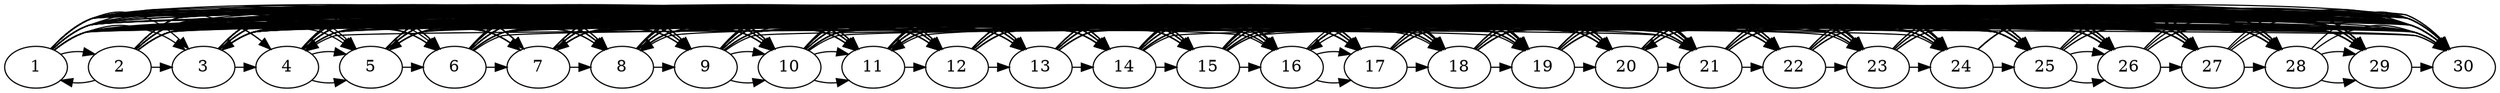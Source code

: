 // The Round Graph
digraph {
	1 [label=1]
	2 [label=2]
	3 [label=3]
	4 [label=4]
	5 [label=5]
	6 [label=6]
	7 [label=7]
	8 [label=8]
	9 [label=9]
	10 [label=10]
	11 [label=11]
	12 [label=12]
	13 [label=13]
	14 [label=14]
	15 [label=15]
	16 [label=16]
	17 [label=17]
	18 [label=18]
	19 [label=19]
	20 [label=20]
	21 [label=21]
	22 [label=22]
	23 [label=23]
	24 [label=24]
	25 [label=25]
	26 [label=26]
	27 [label=27]
	28 [label=28]
	29 [label=29]
	30 [label=30]
	17 -> 7 [constraint=false]
	10 -> 24 [constraint=false]
	15 -> 23 [constraint=false]
	12 -> 28 [constraint=false]
	3 -> 22 [constraint=false]
	19 -> 29 [constraint=false]
	13 -> 25 [constraint=false]
	14 -> 30 [constraint=false]
	9 -> 4 [constraint=false]
	26 -> 8 [constraint=false]
	2 -> 6 [constraint=false]
	18 -> 16 [constraint=false]
	27 -> 5 [constraint=false]
	1 -> 20 [constraint=false]
	21 -> 11 [constraint=false]
	12 -> 17 [constraint=false]
	15 -> 18 [constraint=false]
	29 -> 20 [constraint=false]
	16 -> 8 [constraint=false]
	5 -> 14 [constraint=false]
	22 -> 28 [constraint=false]
	10 -> 26 [constraint=false]
	30 -> 4 [constraint=false]
	2 -> 1 [constraint=false]
	24 -> 11 [constraint=false]
	6 -> 19 [constraint=false]
	13 -> 27 [constraint=false]
	23 -> 25 [constraint=false]
	7 -> 3 [constraint=false]
	9 -> 21 [constraint=false]
	1 [label=1]
	2 [label=2]
	3 [label=3]
	4 [label=4]
	5 [label=5]
	6 [label=6]
	7 [label=7]
	8 [label=8]
	9 [label=9]
	10 [label=10]
	11 [label=11]
	12 [label=12]
	13 [label=13]
	14 [label=14]
	15 [label=15]
	16 [label=16]
	17 [label=17]
	18 [label=18]
	19 [label=19]
	20 [label=20]
	21 [label=21]
	22 [label=22]
	23 [label=23]
	24 [label=24]
	25 [label=25]
	26 [label=26]
	27 [label=27]
	28 [label=28]
	29 [label=29]
	30 [label=30]
	1 -> 2 [constraint=false]
	1 -> 3 [constraint=false]
	1 -> 4 [constraint=false]
	1 -> 5 [constraint=false]
	1 -> 6 [constraint=false]
	1 -> 7 [constraint=false]
	1 -> 8 [constraint=false]
	1 -> 9 [constraint=false]
	1 -> 10 [constraint=false]
	1 -> 11 [constraint=false]
	1 -> 12 [constraint=false]
	1 -> 13 [constraint=false]
	1 -> 14 [constraint=false]
	1 -> 15 [constraint=false]
	1 -> 16 [constraint=false]
	1 -> 17 [constraint=false]
	1 -> 18 [constraint=false]
	1 -> 19 [constraint=false]
	1 -> 20 [constraint=false]
	1 -> 21 [constraint=false]
	1 -> 22 [constraint=false]
	1 -> 23 [constraint=false]
	1 -> 24 [constraint=false]
	1 -> 25 [constraint=false]
	1 -> 26 [constraint=false]
	1 -> 27 [constraint=false]
	1 -> 28 [constraint=false]
	1 -> 29 [constraint=false]
	1 -> 30 [constraint=false]
	2 -> 3 [constraint=false]
	2 -> 4 [constraint=false]
	2 -> 5 [constraint=false]
	2 -> 6 [constraint=false]
	2 -> 7 [constraint=false]
	2 -> 8 [constraint=false]
	2 -> 9 [constraint=false]
	2 -> 10 [constraint=false]
	2 -> 11 [constraint=false]
	2 -> 12 [constraint=false]
	2 -> 13 [constraint=false]
	2 -> 14 [constraint=false]
	2 -> 15 [constraint=false]
	2 -> 16 [constraint=false]
	2 -> 17 [constraint=false]
	2 -> 18 [constraint=false]
	2 -> 19 [constraint=false]
	2 -> 20 [constraint=false]
	2 -> 21 [constraint=false]
	2 -> 22 [constraint=false]
	2 -> 23 [constraint=false]
	2 -> 24 [constraint=false]
	2 -> 25 [constraint=false]
	2 -> 26 [constraint=false]
	2 -> 27 [constraint=false]
	2 -> 28 [constraint=false]
	2 -> 29 [constraint=false]
	2 -> 30 [constraint=false]
	3 -> 4 [constraint=false]
	3 -> 5 [constraint=false]
	3 -> 6 [constraint=false]
	3 -> 7 [constraint=false]
	3 -> 8 [constraint=false]
	3 -> 9 [constraint=false]
	3 -> 10 [constraint=false]
	3 -> 11 [constraint=false]
	3 -> 12 [constraint=false]
	3 -> 13 [constraint=false]
	3 -> 14 [constraint=false]
	3 -> 15 [constraint=false]
	3 -> 16 [constraint=false]
	3 -> 17 [constraint=false]
	3 -> 18 [constraint=false]
	3 -> 19 [constraint=false]
	3 -> 20 [constraint=false]
	3 -> 21 [constraint=false]
	3 -> 22 [constraint=false]
	3 -> 23 [constraint=false]
	3 -> 24 [constraint=false]
	3 -> 25 [constraint=false]
	3 -> 26 [constraint=false]
	3 -> 27 [constraint=false]
	3 -> 28 [constraint=false]
	3 -> 29 [constraint=false]
	3 -> 30 [constraint=false]
	4 -> 5 [constraint=false]
	4 -> 6 [constraint=false]
	4 -> 7 [constraint=false]
	4 -> 8 [constraint=false]
	4 -> 9 [constraint=false]
	4 -> 10 [constraint=false]
	4 -> 11 [constraint=false]
	4 -> 12 [constraint=false]
	4 -> 13 [constraint=false]
	4 -> 14 [constraint=false]
	4 -> 15 [constraint=false]
	4 -> 16 [constraint=false]
	4 -> 17 [constraint=false]
	4 -> 18 [constraint=false]
	4 -> 19 [constraint=false]
	4 -> 20 [constraint=false]
	4 -> 21 [constraint=false]
	4 -> 22 [constraint=false]
	4 -> 23 [constraint=false]
	4 -> 24 [constraint=false]
	4 -> 25 [constraint=false]
	4 -> 26 [constraint=false]
	4 -> 27 [constraint=false]
	4 -> 28 [constraint=false]
	4 -> 29 [constraint=false]
	4 -> 30 [constraint=false]
	5 -> 6 [constraint=false]
	5 -> 7 [constraint=false]
	5 -> 8 [constraint=false]
	5 -> 9 [constraint=false]
	5 -> 10 [constraint=false]
	5 -> 11 [constraint=false]
	5 -> 12 [constraint=false]
	5 -> 13 [constraint=false]
	5 -> 14 [constraint=false]
	5 -> 15 [constraint=false]
	5 -> 16 [constraint=false]
	5 -> 17 [constraint=false]
	5 -> 18 [constraint=false]
	5 -> 19 [constraint=false]
	5 -> 20 [constraint=false]
	5 -> 21 [constraint=false]
	5 -> 22 [constraint=false]
	5 -> 23 [constraint=false]
	5 -> 24 [constraint=false]
	5 -> 25 [constraint=false]
	5 -> 26 [constraint=false]
	5 -> 27 [constraint=false]
	5 -> 28 [constraint=false]
	5 -> 29 [constraint=false]
	5 -> 30 [constraint=false]
	6 -> 7 [constraint=false]
	6 -> 8 [constraint=false]
	6 -> 9 [constraint=false]
	6 -> 10 [constraint=false]
	6 -> 11 [constraint=false]
	6 -> 12 [constraint=false]
	6 -> 13 [constraint=false]
	6 -> 14 [constraint=false]
	6 -> 15 [constraint=false]
	6 -> 16 [constraint=false]
	6 -> 17 [constraint=false]
	6 -> 18 [constraint=false]
	6 -> 19 [constraint=false]
	6 -> 20 [constraint=false]
	6 -> 21 [constraint=false]
	6 -> 22 [constraint=false]
	6 -> 23 [constraint=false]
	6 -> 24 [constraint=false]
	6 -> 25 [constraint=false]
	6 -> 26 [constraint=false]
	6 -> 27 [constraint=false]
	6 -> 28 [constraint=false]
	6 -> 29 [constraint=false]
	6 -> 30 [constraint=false]
	7 -> 8 [constraint=false]
	7 -> 9 [constraint=false]
	7 -> 10 [constraint=false]
	7 -> 11 [constraint=false]
	7 -> 12 [constraint=false]
	7 -> 13 [constraint=false]
	7 -> 14 [constraint=false]
	7 -> 15 [constraint=false]
	7 -> 16 [constraint=false]
	7 -> 17 [constraint=false]
	7 -> 18 [constraint=false]
	7 -> 19 [constraint=false]
	7 -> 20 [constraint=false]
	7 -> 21 [constraint=false]
	7 -> 22 [constraint=false]
	7 -> 23 [constraint=false]
	7 -> 24 [constraint=false]
	7 -> 25 [constraint=false]
	7 -> 26 [constraint=false]
	7 -> 27 [constraint=false]
	7 -> 28 [constraint=false]
	7 -> 29 [constraint=false]
	7 -> 30 [constraint=false]
	8 -> 9 [constraint=false]
	8 -> 10 [constraint=false]
	8 -> 11 [constraint=false]
	8 -> 12 [constraint=false]
	8 -> 13 [constraint=false]
	8 -> 14 [constraint=false]
	8 -> 15 [constraint=false]
	8 -> 16 [constraint=false]
	8 -> 17 [constraint=false]
	8 -> 18 [constraint=false]
	8 -> 19 [constraint=false]
	8 -> 20 [constraint=false]
	8 -> 21 [constraint=false]
	8 -> 22 [constraint=false]
	8 -> 23 [constraint=false]
	8 -> 24 [constraint=false]
	8 -> 25 [constraint=false]
	8 -> 26 [constraint=false]
	8 -> 27 [constraint=false]
	8 -> 28 [constraint=false]
	8 -> 29 [constraint=false]
	8 -> 30 [constraint=false]
	9 -> 10 [constraint=false]
	9 -> 11 [constraint=false]
	9 -> 12 [constraint=false]
	9 -> 13 [constraint=false]
	9 -> 14 [constraint=false]
	9 -> 15 [constraint=false]
	9 -> 16 [constraint=false]
	9 -> 17 [constraint=false]
	9 -> 18 [constraint=false]
	9 -> 19 [constraint=false]
	9 -> 20 [constraint=false]
	9 -> 21 [constraint=false]
	9 -> 22 [constraint=false]
	9 -> 23 [constraint=false]
	9 -> 24 [constraint=false]
	9 -> 25 [constraint=false]
	9 -> 26 [constraint=false]
	9 -> 27 [constraint=false]
	9 -> 28 [constraint=false]
	9 -> 29 [constraint=false]
	9 -> 30 [constraint=false]
	10 -> 11 [constraint=false]
	10 -> 12 [constraint=false]
	10 -> 13 [constraint=false]
	10 -> 14 [constraint=false]
	10 -> 15 [constraint=false]
	10 -> 16 [constraint=false]
	10 -> 17 [constraint=false]
	10 -> 18 [constraint=false]
	10 -> 19 [constraint=false]
	10 -> 20 [constraint=false]
	10 -> 21 [constraint=false]
	10 -> 22 [constraint=false]
	10 -> 23 [constraint=false]
	10 -> 24 [constraint=false]
	10 -> 25 [constraint=false]
	10 -> 26 [constraint=false]
	10 -> 27 [constraint=false]
	10 -> 28 [constraint=false]
	10 -> 29 [constraint=false]
	10 -> 30 [constraint=false]
	11 -> 12 [constraint=false]
	11 -> 13 [constraint=false]
	11 -> 14 [constraint=false]
	11 -> 15 [constraint=false]
	11 -> 16 [constraint=false]
	11 -> 17 [constraint=false]
	11 -> 18 [constraint=false]
	11 -> 19 [constraint=false]
	11 -> 20 [constraint=false]
	11 -> 21 [constraint=false]
	11 -> 22 [constraint=false]
	11 -> 23 [constraint=false]
	11 -> 24 [constraint=false]
	11 -> 25 [constraint=false]
	11 -> 26 [constraint=false]
	11 -> 27 [constraint=false]
	11 -> 28 [constraint=false]
	11 -> 29 [constraint=false]
	11 -> 30 [constraint=false]
	12 -> 13 [constraint=false]
	12 -> 14 [constraint=false]
	12 -> 15 [constraint=false]
	12 -> 16 [constraint=false]
	12 -> 17 [constraint=false]
	12 -> 18 [constraint=false]
	12 -> 19 [constraint=false]
	12 -> 20 [constraint=false]
	12 -> 21 [constraint=false]
	12 -> 22 [constraint=false]
	12 -> 23 [constraint=false]
	12 -> 24 [constraint=false]
	12 -> 25 [constraint=false]
	12 -> 26 [constraint=false]
	12 -> 27 [constraint=false]
	12 -> 28 [constraint=false]
	12 -> 29 [constraint=false]
	12 -> 30 [constraint=false]
	13 -> 14 [constraint=false]
	13 -> 15 [constraint=false]
	13 -> 16 [constraint=false]
	13 -> 17 [constraint=false]
	13 -> 18 [constraint=false]
	13 -> 19 [constraint=false]
	13 -> 20 [constraint=false]
	13 -> 21 [constraint=false]
	13 -> 22 [constraint=false]
	13 -> 23 [constraint=false]
	13 -> 24 [constraint=false]
	13 -> 25 [constraint=false]
	13 -> 26 [constraint=false]
	13 -> 27 [constraint=false]
	13 -> 28 [constraint=false]
	13 -> 29 [constraint=false]
	13 -> 30 [constraint=false]
	14 -> 15 [constraint=false]
	14 -> 16 [constraint=false]
	14 -> 17 [constraint=false]
	14 -> 18 [constraint=false]
	14 -> 19 [constraint=false]
	14 -> 20 [constraint=false]
	14 -> 21 [constraint=false]
	14 -> 22 [constraint=false]
	14 -> 23 [constraint=false]
	14 -> 24 [constraint=false]
	14 -> 25 [constraint=false]
	14 -> 26 [constraint=false]
	14 -> 27 [constraint=false]
	14 -> 28 [constraint=false]
	14 -> 29 [constraint=false]
	14 -> 30 [constraint=false]
	15 -> 16 [constraint=false]
	15 -> 17 [constraint=false]
	15 -> 18 [constraint=false]
	15 -> 19 [constraint=false]
	15 -> 20 [constraint=false]
	15 -> 21 [constraint=false]
	15 -> 22 [constraint=false]
	15 -> 23 [constraint=false]
	15 -> 24 [constraint=false]
	15 -> 25 [constraint=false]
	15 -> 26 [constraint=false]
	15 -> 27 [constraint=false]
	15 -> 28 [constraint=false]
	15 -> 29 [constraint=false]
	15 -> 30 [constraint=false]
	16 -> 17 [constraint=false]
	16 -> 18 [constraint=false]
	16 -> 19 [constraint=false]
	16 -> 20 [constraint=false]
	16 -> 21 [constraint=false]
	16 -> 22 [constraint=false]
	16 -> 23 [constraint=false]
	16 -> 24 [constraint=false]
	16 -> 25 [constraint=false]
	16 -> 26 [constraint=false]
	16 -> 27 [constraint=false]
	16 -> 28 [constraint=false]
	16 -> 29 [constraint=false]
	16 -> 30 [constraint=false]
	17 -> 18 [constraint=false]
	17 -> 19 [constraint=false]
	17 -> 20 [constraint=false]
	17 -> 21 [constraint=false]
	17 -> 22 [constraint=false]
	17 -> 23 [constraint=false]
	17 -> 24 [constraint=false]
	17 -> 25 [constraint=false]
	17 -> 26 [constraint=false]
	17 -> 27 [constraint=false]
	17 -> 28 [constraint=false]
	17 -> 29 [constraint=false]
	17 -> 30 [constraint=false]
	18 -> 19 [constraint=false]
	18 -> 20 [constraint=false]
	18 -> 21 [constraint=false]
	18 -> 22 [constraint=false]
	18 -> 23 [constraint=false]
	18 -> 24 [constraint=false]
	18 -> 25 [constraint=false]
	18 -> 26 [constraint=false]
	18 -> 27 [constraint=false]
	18 -> 28 [constraint=false]
	18 -> 29 [constraint=false]
	18 -> 30 [constraint=false]
	19 -> 20 [constraint=false]
	19 -> 21 [constraint=false]
	19 -> 22 [constraint=false]
	19 -> 23 [constraint=false]
	19 -> 24 [constraint=false]
	19 -> 25 [constraint=false]
	19 -> 26 [constraint=false]
	19 -> 27 [constraint=false]
	19 -> 28 [constraint=false]
	19 -> 29 [constraint=false]
	19 -> 30 [constraint=false]
	20 -> 21 [constraint=false]
	20 -> 22 [constraint=false]
	20 -> 23 [constraint=false]
	20 -> 24 [constraint=false]
	20 -> 25 [constraint=false]
	20 -> 26 [constraint=false]
	20 -> 27 [constraint=false]
	20 -> 28 [constraint=false]
	20 -> 29 [constraint=false]
	20 -> 30 [constraint=false]
	21 -> 22 [constraint=false]
	21 -> 23 [constraint=false]
	21 -> 24 [constraint=false]
	21 -> 25 [constraint=false]
	21 -> 26 [constraint=false]
	21 -> 27 [constraint=false]
	21 -> 28 [constraint=false]
	21 -> 29 [constraint=false]
	21 -> 30 [constraint=false]
	22 -> 23 [constraint=false]
	22 -> 24 [constraint=false]
	22 -> 25 [constraint=false]
	22 -> 26 [constraint=false]
	22 -> 27 [constraint=false]
	22 -> 28 [constraint=false]
	22 -> 29 [constraint=false]
	22 -> 30 [constraint=false]
	23 -> 24 [constraint=false]
	23 -> 25 [constraint=false]
	23 -> 26 [constraint=false]
	23 -> 27 [constraint=false]
	23 -> 28 [constraint=false]
	23 -> 29 [constraint=false]
	23 -> 30 [constraint=false]
	24 -> 25 [constraint=false]
	24 -> 26 [constraint=false]
	24 -> 27 [constraint=false]
	24 -> 28 [constraint=false]
	24 -> 29 [constraint=false]
	24 -> 30 [constraint=false]
	25 -> 26 [constraint=false]
	25 -> 27 [constraint=false]
	25 -> 28 [constraint=false]
	25 -> 29 [constraint=false]
	25 -> 30 [constraint=false]
	26 -> 27 [constraint=false]
	26 -> 28 [constraint=false]
	26 -> 29 [constraint=false]
	26 -> 30 [constraint=false]
	27 -> 28 [constraint=false]
	27 -> 29 [constraint=false]
	27 -> 30 [constraint=false]
	28 -> 29 [constraint=false]
	28 -> 30 [constraint=false]
	29 -> 30 [constraint=false]
	1 [label=1]
	2 [label=2]
	3 [label=3]
	4 [label=4]
	5 [label=5]
	6 [label=6]
	7 [label=7]
	8 [label=8]
	9 [label=9]
	10 [label=10]
	11 [label=11]
	12 [label=12]
	13 [label=13]
	14 [label=14]
	15 [label=15]
	16 [label=16]
	17 [label=17]
	18 [label=18]
	19 [label=19]
	20 [label=20]
	21 [label=21]
	22 [label=22]
	23 [label=23]
	24 [label=24]
	25 [label=25]
	26 [label=26]
	27 [label=27]
	28 [label=28]
	29 [label=29]
	30 [label=30]
	1 -> 3 [constraint=false]
	1 -> 6 [constraint=false]
	1 -> 7 [constraint=false]
	1 -> 8 [constraint=false]
	1 -> 10 [constraint=false]
	1 -> 11 [constraint=false]
	1 -> 12 [constraint=false]
	1 -> 13 [constraint=false]
	1 -> 14 [constraint=false]
	1 -> 15 [constraint=false]
	1 -> 16 [constraint=false]
	1 -> 19 [constraint=false]
	1 -> 26 [constraint=false]
	1 -> 28 [constraint=false]
	1 -> 29 [constraint=false]
	1 -> 30 [constraint=false]
	2 -> 5 [constraint=false]
	2 -> 7 [constraint=false]
	2 -> 9 [constraint=false]
	2 -> 10 [constraint=false]
	2 -> 12 [constraint=false]
	2 -> 14 [constraint=false]
	2 -> 17 [constraint=false]
	2 -> 18 [constraint=false]
	2 -> 22 [constraint=false]
	2 -> 24 [constraint=false]
	3 -> 6 [constraint=false]
	3 -> 8 [constraint=false]
	3 -> 10 [constraint=false]
	3 -> 13 [constraint=false]
	3 -> 14 [constraint=false]
	3 -> 15 [constraint=false]
	3 -> 16 [constraint=false]
	3 -> 19 [constraint=false]
	3 -> 20 [constraint=false]
	3 -> 21 [constraint=false]
	3 -> 23 [constraint=false]
	3 -> 26 [constraint=false]
	3 -> 28 [constraint=false]
	3 -> 29 [constraint=false]
	4 -> 5 [constraint=false]
	4 -> 7 [constraint=false]
	4 -> 11 [constraint=false]
	4 -> 19 [constraint=false]
	4 -> 20 [constraint=false]
	4 -> 27 [constraint=false]
	4 -> 29 [constraint=false]
	4 -> 30 [constraint=false]
	5 -> 7 [constraint=false]
	5 -> 9 [constraint=false]
	5 -> 17 [constraint=false]
	5 -> 18 [constraint=false]
	5 -> 19 [constraint=false]
	5 -> 20 [constraint=false]
	5 -> 30 [constraint=false]
	6 -> 11 [constraint=false]
	6 -> 13 [constraint=false]
	6 -> 15 [constraint=false]
	6 -> 16 [constraint=false]
	6 -> 19 [constraint=false]
	6 -> 20 [constraint=false]
	6 -> 21 [constraint=false]
	6 -> 27 [constraint=false]
	6 -> 29 [constraint=false]
	7 -> 10 [constraint=false]
	7 -> 18 [constraint=false]
	7 -> 21 [constraint=false]
	7 -> 22 [constraint=false]
	7 -> 23 [constraint=false]
	7 -> 25 [constraint=false]
	7 -> 29 [constraint=false]
	7 -> 30 [constraint=false]
	8 -> 10 [constraint=false]
	8 -> 12 [constraint=false]
	8 -> 16 [constraint=false]
	8 -> 21 [constraint=false]
	8 -> 24 [constraint=false]
	8 -> 25 [constraint=false]
	8 -> 29 [constraint=false]
	8 -> 30 [constraint=false]
	9 -> 10 [constraint=false]
	9 -> 11 [constraint=false]
	9 -> 17 [constraint=false]
	9 -> 20 [constraint=false]
	9 -> 21 [constraint=false]
	9 -> 27 [constraint=false]
	9 -> 28 [constraint=false]
	9 -> 30 [constraint=false]
	10 -> 11 [constraint=false]
	10 -> 12 [constraint=false]
	10 -> 13 [constraint=false]
	10 -> 14 [constraint=false]
	10 -> 15 [constraint=false]
	10 -> 17 [constraint=false]
	10 -> 20 [constraint=false]
	10 -> 21 [constraint=false]
	10 -> 22 [constraint=false]
	10 -> 24 [constraint=false]
	10 -> 29 [constraint=false]
	11 -> 14 [constraint=false]
	11 -> 18 [constraint=false]
	11 -> 21 [constraint=false]
	11 -> 25 [constraint=false]
	11 -> 26 [constraint=false]
	11 -> 27 [constraint=false]
	11 -> 28 [constraint=false]
	12 -> 15 [constraint=false]
	12 -> 19 [constraint=false]
	12 -> 21 [constraint=false]
	12 -> 22 [constraint=false]
	12 -> 25 [constraint=false]
	12 -> 29 [constraint=false]
	13 -> 17 [constraint=false]
	13 -> 18 [constraint=false]
	13 -> 24 [constraint=false]
	13 -> 29 [constraint=false]
	14 -> 17 [constraint=false]
	14 -> 18 [constraint=false]
	14 -> 19 [constraint=false]
	14 -> 24 [constraint=false]
	14 -> 25 [constraint=false]
	14 -> 27 [constraint=false]
	14 -> 28 [constraint=false]
	14 -> 30 [constraint=false]
	15 -> 18 [constraint=false]
	15 -> 19 [constraint=false]
	15 -> 20 [constraint=false]
	15 -> 21 [constraint=false]
	15 -> 22 [constraint=false]
	15 -> 23 [constraint=false]
	15 -> 26 [constraint=false]
	15 -> 30 [constraint=false]
	16 -> 17 [constraint=false]
	17 -> 19 [constraint=false]
	17 -> 21 [constraint=false]
	17 -> 23 [constraint=false]
	17 -> 25 [constraint=false]
	17 -> 26 [constraint=false]
	17 -> 30 [constraint=false]
	18 -> 20 [constraint=false]
	18 -> 25 [constraint=false]
	18 -> 26 [constraint=false]
	18 -> 27 [constraint=false]
	18 -> 28 [constraint=false]
	18 -> 29 [constraint=false]
	18 -> 30 [constraint=false]
	19 -> 21 [constraint=false]
	19 -> 23 [constraint=false]
	19 -> 25 [constraint=false]
	19 -> 26 [constraint=false]
	19 -> 28 [constraint=false]
	20 -> 22 [constraint=false]
	20 -> 24 [constraint=false]
	21 -> 25 [constraint=false]
	21 -> 27 [constraint=false]
	21 -> 30 [constraint=false]
	22 -> 26 [constraint=false]
	22 -> 29 [constraint=false]
	23 -> 27 [constraint=false]
	23 -> 30 [constraint=false]
	25 -> 26 [constraint=false]
	25 -> 27 [constraint=false]
	25 -> 28 [constraint=false]
	26 -> 28 [constraint=false]
	26 -> 29 [constraint=false]
	27 -> 29 [constraint=false]
	28 -> 29 [constraint=false]
	28 -> 30 [constraint=false]
}
